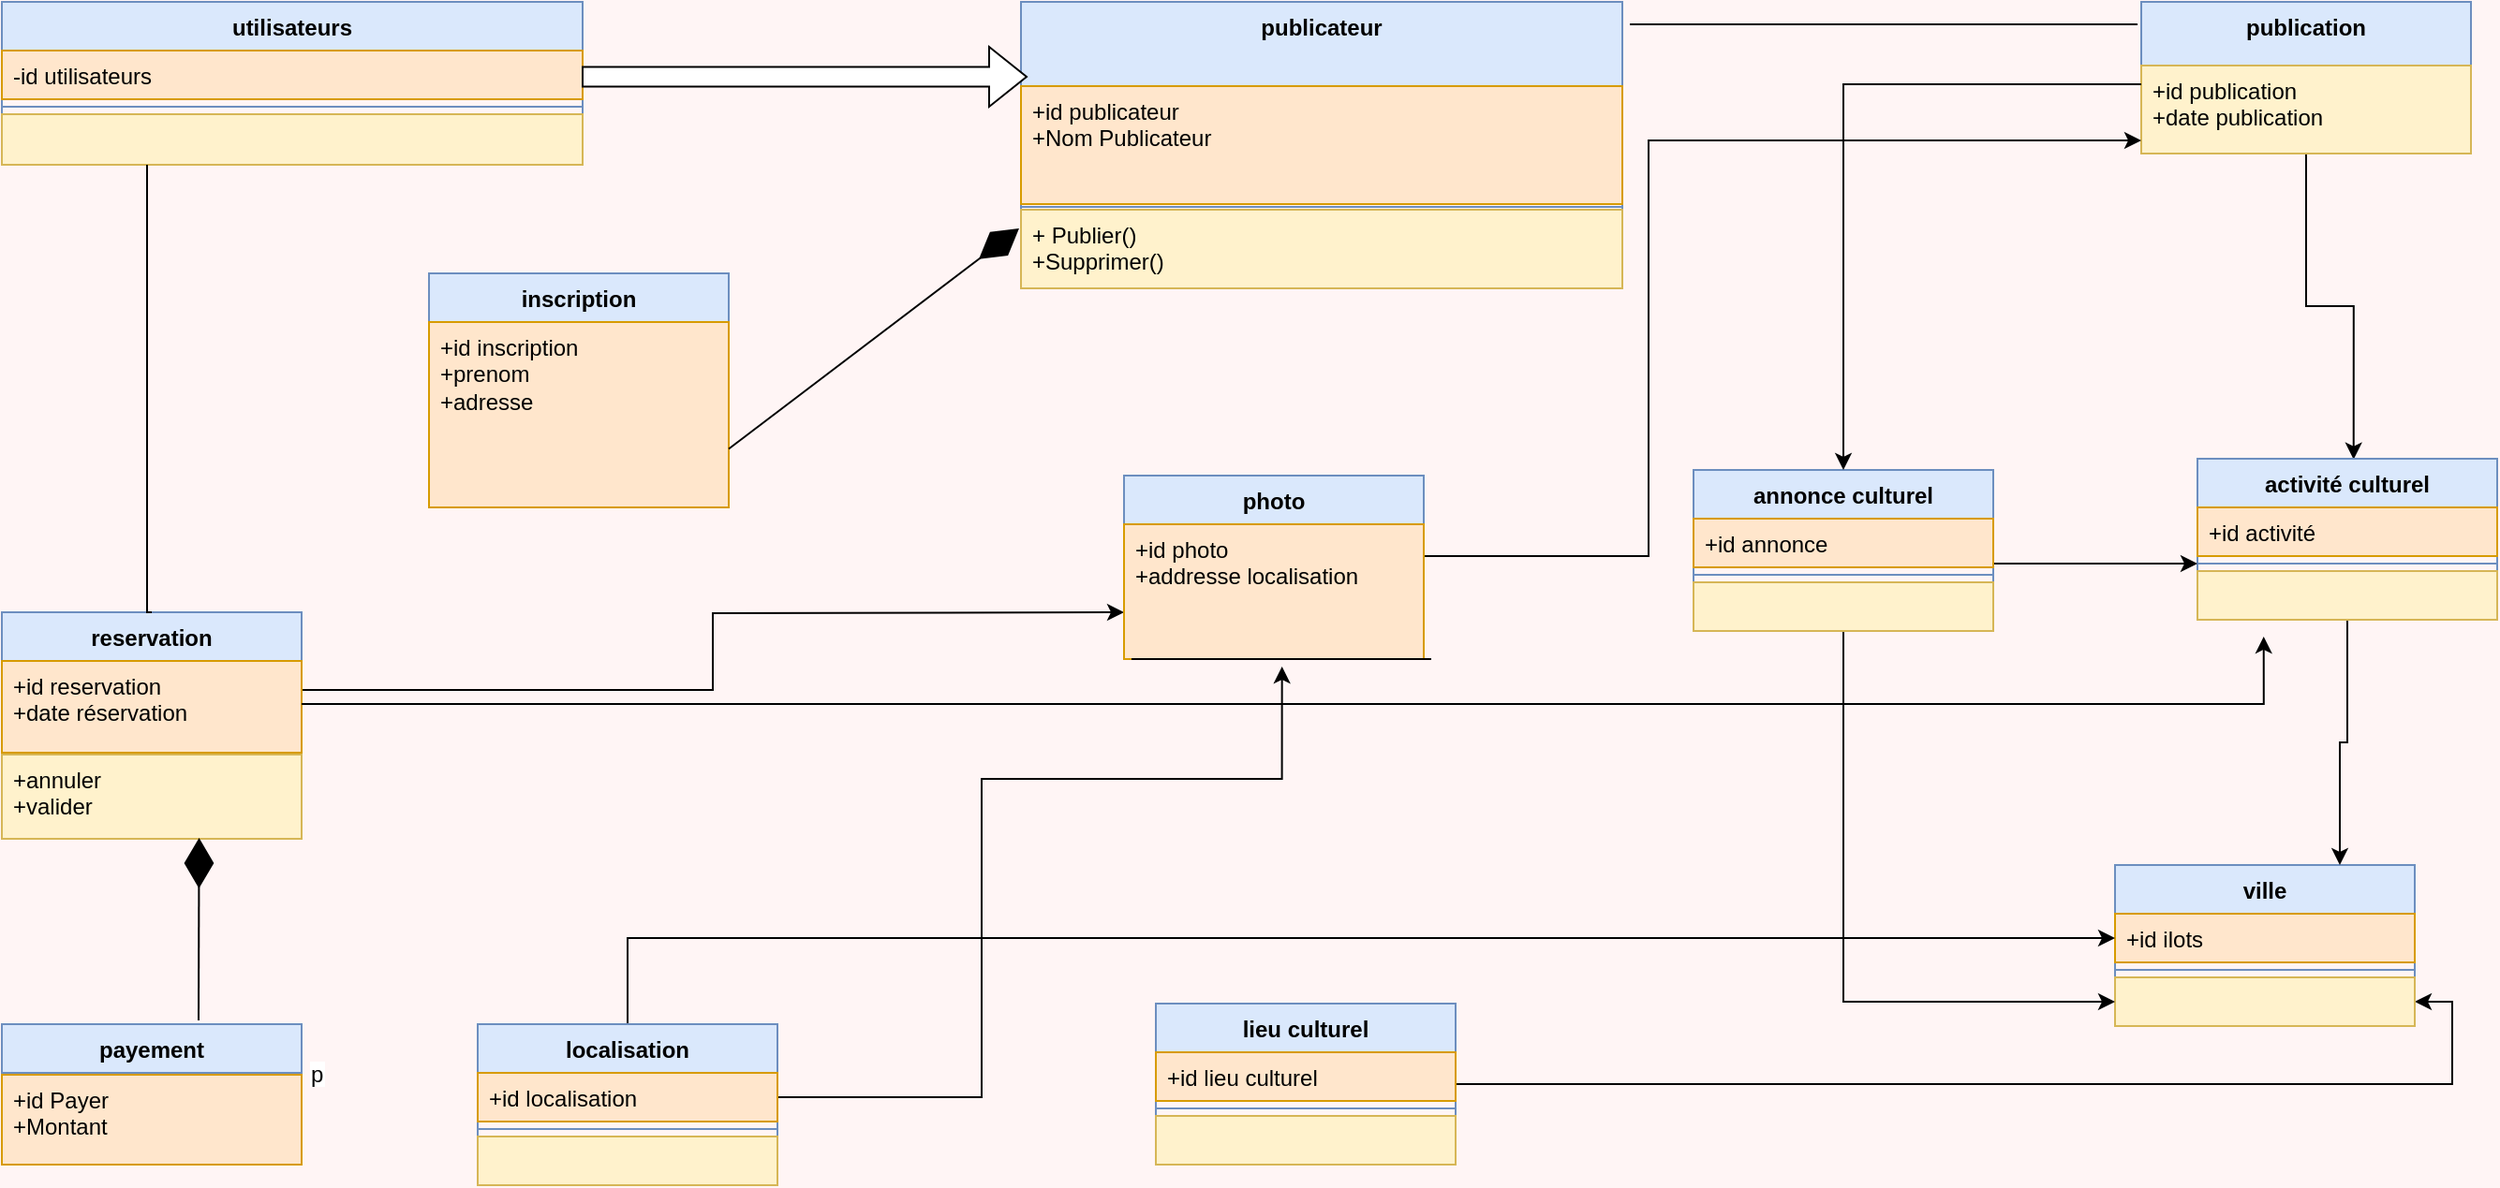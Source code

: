 <mxfile version="21.0.10" type="github" pages="2">
  <diagram name="Page-1" id="e7e014a7-5840-1c2e-5031-d8a46d1fe8dd">
    <mxGraphModel dx="2757" dy="1162" grid="0" gridSize="38" guides="1" tooltips="1" connect="1" arrows="1" fold="1" page="1" pageScale="1" pageWidth="1169" pageHeight="827" background="#FFF5F5" math="0" shadow="0">
      <root>
        <mxCell id="0" />
        <mxCell id="1" parent="0" />
        <mxCell id="SGoZrqo3IlflcsKEaXbl-61" value="utilisateurs" style="swimlane;fontStyle=1;align=center;verticalAlign=top;childLayout=stackLayout;horizontal=1;startSize=26;horizontalStack=0;resizeParent=1;resizeParentMax=0;resizeLast=0;collapsible=1;marginBottom=0;whiteSpace=wrap;html=1;fillColor=#dae8fc;strokeColor=#6c8ebf;" parent="1" vertex="1">
          <mxGeometry x="-207" y="19" width="310" height="87" as="geometry" />
        </mxCell>
        <mxCell id="SGoZrqo3IlflcsKEaXbl-62" value="-id utilisateurs" style="text;strokeColor=#d79b00;fillColor=#ffe6cc;align=left;verticalAlign=top;spacingLeft=4;spacingRight=4;overflow=hidden;rotatable=0;points=[[0,0.5],[1,0.5]];portConstraint=eastwest;whiteSpace=wrap;html=1;" parent="SGoZrqo3IlflcsKEaXbl-61" vertex="1">
          <mxGeometry y="26" width="310" height="26" as="geometry" />
        </mxCell>
        <mxCell id="SGoZrqo3IlflcsKEaXbl-63" value="" style="line;strokeWidth=1;fillColor=none;align=left;verticalAlign=middle;spacingTop=-1;spacingLeft=3;spacingRight=3;rotatable=0;labelPosition=right;points=[];portConstraint=eastwest;strokeColor=inherit;" parent="SGoZrqo3IlflcsKEaXbl-61" vertex="1">
          <mxGeometry y="52" width="310" height="8" as="geometry" />
        </mxCell>
        <mxCell id="SGoZrqo3IlflcsKEaXbl-64" value="" style="text;strokeColor=#d6b656;fillColor=#fff2cc;align=left;verticalAlign=top;spacingLeft=4;spacingRight=4;overflow=hidden;rotatable=0;points=[[0,0.5],[1,0.5]];portConstraint=eastwest;whiteSpace=wrap;html=1;" parent="SGoZrqo3IlflcsKEaXbl-61" vertex="1">
          <mxGeometry y="60" width="310" height="27" as="geometry" />
        </mxCell>
        <mxCell id="SGoZrqo3IlflcsKEaXbl-69" value="publicateur" style="swimlane;fontStyle=1;align=center;verticalAlign=top;childLayout=stackLayout;horizontal=1;startSize=45;horizontalStack=0;resizeParent=1;resizeParentMax=0;resizeLast=0;collapsible=1;marginBottom=0;whiteSpace=wrap;html=1;strokeColor=#6c8ebf;fillColor=#dae8fc;" parent="1" vertex="1">
          <mxGeometry x="337" y="19" width="321" height="153" as="geometry" />
        </mxCell>
        <mxCell id="SGoZrqo3IlflcsKEaXbl-70" value="+id publicateur&lt;br&gt;+Nom Publicateur" style="text;strokeColor=#d79b00;fillColor=#ffe6cc;align=left;verticalAlign=top;spacingLeft=4;spacingRight=4;overflow=hidden;rotatable=0;points=[[0,0.5],[1,0.5]];portConstraint=eastwest;whiteSpace=wrap;html=1;" parent="SGoZrqo3IlflcsKEaXbl-69" vertex="1">
          <mxGeometry y="45" width="321" height="63" as="geometry" />
        </mxCell>
        <mxCell id="SGoZrqo3IlflcsKEaXbl-71" value="" style="line;strokeWidth=1;fillColor=none;align=left;verticalAlign=middle;spacingTop=-1;spacingLeft=3;spacingRight=3;rotatable=0;labelPosition=right;points=[];portConstraint=eastwest;strokeColor=inherit;" parent="SGoZrqo3IlflcsKEaXbl-69" vertex="1">
          <mxGeometry y="108" width="321" height="3" as="geometry" />
        </mxCell>
        <mxCell id="SGoZrqo3IlflcsKEaXbl-72" value="+ Publier()&lt;br&gt;+Supprimer()" style="text;strokeColor=#d6b656;fillColor=#fff2cc;align=left;verticalAlign=top;spacingLeft=4;spacingRight=4;overflow=hidden;rotatable=0;points=[[0,0.5],[1,0.5]];portConstraint=eastwest;whiteSpace=wrap;html=1;" parent="SGoZrqo3IlflcsKEaXbl-69" vertex="1">
          <mxGeometry y="111" width="321" height="42" as="geometry" />
        </mxCell>
        <mxCell id="SGoZrqo3IlflcsKEaXbl-116" style="edgeStyle=orthogonalEdgeStyle;rounded=0;orthogonalLoop=1;jettySize=auto;html=1;entryX=0.521;entryY=0.004;entryDx=0;entryDy=0;entryPerimeter=0;" parent="1" source="SGoZrqo3IlflcsKEaXbl-73" target="SGoZrqo3IlflcsKEaXbl-100" edge="1">
          <mxGeometry relative="1" as="geometry" />
        </mxCell>
        <mxCell id="SGoZrqo3IlflcsKEaXbl-73" value="publication" style="swimlane;fontStyle=1;align=center;verticalAlign=top;childLayout=stackLayout;horizontal=1;startSize=34;horizontalStack=0;resizeParent=1;resizeParentMax=0;resizeLast=0;collapsible=1;marginBottom=0;whiteSpace=wrap;html=1;fillColor=#dae8fc;strokeColor=#6c8ebf;" parent="1" vertex="1">
          <mxGeometry x="935" y="19" width="176" height="81" as="geometry" />
        </mxCell>
        <mxCell id="SGoZrqo3IlflcsKEaXbl-76" value="+id publication&lt;br&gt;+date publication" style="text;strokeColor=#d6b656;fillColor=#fff2cc;align=left;verticalAlign=top;spacingLeft=4;spacingRight=4;overflow=hidden;rotatable=0;points=[[0,0.5],[1,0.5]];portConstraint=eastwest;whiteSpace=wrap;html=1;" parent="SGoZrqo3IlflcsKEaXbl-73" vertex="1">
          <mxGeometry y="34" width="176" height="47" as="geometry" />
        </mxCell>
        <mxCell id="SGoZrqo3IlflcsKEaXbl-77" value="inscription" style="swimlane;fontStyle=1;align=center;verticalAlign=top;childLayout=stackLayout;horizontal=1;startSize=26;horizontalStack=0;resizeParent=1;resizeParentMax=0;resizeLast=0;collapsible=1;marginBottom=0;whiteSpace=wrap;html=1;fillColor=#dae8fc;strokeColor=#6c8ebf;" parent="1" vertex="1">
          <mxGeometry x="21" y="164" width="160" height="125" as="geometry" />
        </mxCell>
        <mxCell id="SGoZrqo3IlflcsKEaXbl-78" value="+id inscription&lt;br&gt;+prenom&lt;br&gt;+adresse" style="text;strokeColor=#d79b00;fillColor=#ffe6cc;align=left;verticalAlign=top;spacingLeft=4;spacingRight=4;overflow=hidden;rotatable=0;points=[[0,0.5],[1,0.5]];portConstraint=eastwest;whiteSpace=wrap;html=1;" parent="SGoZrqo3IlflcsKEaXbl-77" vertex="1">
          <mxGeometry y="26" width="160" height="99" as="geometry" />
        </mxCell>
        <mxCell id="YtkqD--CmhrqarxZf_1T-7" style="edgeStyle=orthogonalEdgeStyle;rounded=0;orthogonalLoop=1;jettySize=auto;html=1;" parent="1" source="SGoZrqo3IlflcsKEaXbl-81" edge="1">
          <mxGeometry relative="1" as="geometry">
            <mxPoint x="392" y="345" as="targetPoint" />
          </mxGeometry>
        </mxCell>
        <mxCell id="SGoZrqo3IlflcsKEaXbl-81" value="reservation" style="swimlane;fontStyle=1;align=center;verticalAlign=top;childLayout=stackLayout;horizontal=1;startSize=26;horizontalStack=0;resizeParent=1;resizeParentMax=0;resizeLast=0;collapsible=1;marginBottom=0;whiteSpace=wrap;html=1;fillColor=#dae8fc;strokeColor=#6c8ebf;" parent="1" vertex="1">
          <mxGeometry x="-207" y="345" width="160" height="83" as="geometry" />
        </mxCell>
        <mxCell id="SGoZrqo3IlflcsKEaXbl-82" value="+id reservation&lt;br&gt;+date réservation" style="text;strokeColor=#d79b00;fillColor=#ffe6cc;align=left;verticalAlign=top;spacingLeft=4;spacingRight=4;overflow=hidden;rotatable=0;points=[[0,0.5],[1,0.5]];portConstraint=eastwest;whiteSpace=wrap;html=1;" parent="SGoZrqo3IlflcsKEaXbl-81" vertex="1">
          <mxGeometry y="26" width="160" height="49" as="geometry" />
        </mxCell>
        <mxCell id="SGoZrqo3IlflcsKEaXbl-83" value="" style="line;strokeWidth=1;fillColor=none;align=left;verticalAlign=middle;spacingTop=-1;spacingLeft=3;spacingRight=3;rotatable=0;labelPosition=right;points=[];portConstraint=eastwest;strokeColor=inherit;" parent="SGoZrqo3IlflcsKEaXbl-81" vertex="1">
          <mxGeometry y="75" width="160" height="8" as="geometry" />
        </mxCell>
        <mxCell id="SGoZrqo3IlflcsKEaXbl-109" style="edgeStyle=orthogonalEdgeStyle;rounded=0;orthogonalLoop=1;jettySize=auto;html=1;entryX=1;entryY=0.5;entryDx=0;entryDy=0;" parent="1" source="SGoZrqo3IlflcsKEaXbl-85" target="SGoZrqo3IlflcsKEaXbl-92" edge="1">
          <mxGeometry relative="1" as="geometry" />
        </mxCell>
        <mxCell id="SGoZrqo3IlflcsKEaXbl-85" value="lieu culturel" style="swimlane;fontStyle=1;align=center;verticalAlign=top;childLayout=stackLayout;horizontal=1;startSize=26;horizontalStack=0;resizeParent=1;resizeParentMax=0;resizeLast=0;collapsible=1;marginBottom=0;whiteSpace=wrap;html=1;fillColor=#dae8fc;strokeColor=#6c8ebf;" parent="1" vertex="1">
          <mxGeometry x="409" y="554" width="160" height="86" as="geometry" />
        </mxCell>
        <mxCell id="SGoZrqo3IlflcsKEaXbl-86" value="+id lieu culturel" style="text;strokeColor=#d79b00;fillColor=#ffe6cc;align=left;verticalAlign=top;spacingLeft=4;spacingRight=4;overflow=hidden;rotatable=0;points=[[0,0.5],[1,0.5]];portConstraint=eastwest;whiteSpace=wrap;html=1;" parent="SGoZrqo3IlflcsKEaXbl-85" vertex="1">
          <mxGeometry y="26" width="160" height="26" as="geometry" />
        </mxCell>
        <mxCell id="SGoZrqo3IlflcsKEaXbl-87" value="" style="line;strokeWidth=1;fillColor=none;align=left;verticalAlign=middle;spacingTop=-1;spacingLeft=3;spacingRight=3;rotatable=0;labelPosition=right;points=[];portConstraint=eastwest;strokeColor=inherit;" parent="SGoZrqo3IlflcsKEaXbl-85" vertex="1">
          <mxGeometry y="52" width="160" height="8" as="geometry" />
        </mxCell>
        <mxCell id="SGoZrqo3IlflcsKEaXbl-88" value="" style="text;strokeColor=#d6b656;fillColor=#fff2cc;align=left;verticalAlign=top;spacingLeft=4;spacingRight=4;overflow=hidden;rotatable=0;points=[[0,0.5],[1,0.5]];portConstraint=eastwest;whiteSpace=wrap;html=1;" parent="SGoZrqo3IlflcsKEaXbl-85" vertex="1">
          <mxGeometry y="60" width="160" height="26" as="geometry" />
        </mxCell>
        <mxCell id="SGoZrqo3IlflcsKEaXbl-89" value="ville" style="swimlane;fontStyle=1;align=center;verticalAlign=top;childLayout=stackLayout;horizontal=1;startSize=26;horizontalStack=0;resizeParent=1;resizeParentMax=0;resizeLast=0;collapsible=1;marginBottom=0;whiteSpace=wrap;html=1;fillColor=#dae8fc;strokeColor=#6c8ebf;" parent="1" vertex="1">
          <mxGeometry x="921" y="480" width="160" height="86" as="geometry" />
        </mxCell>
        <mxCell id="SGoZrqo3IlflcsKEaXbl-90" value="+id ilots&amp;nbsp;" style="text;strokeColor=#d79b00;fillColor=#ffe6cc;align=left;verticalAlign=top;spacingLeft=4;spacingRight=4;overflow=hidden;rotatable=0;points=[[0,0.5],[1,0.5]];portConstraint=eastwest;whiteSpace=wrap;html=1;" parent="SGoZrqo3IlflcsKEaXbl-89" vertex="1">
          <mxGeometry y="26" width="160" height="26" as="geometry" />
        </mxCell>
        <mxCell id="SGoZrqo3IlflcsKEaXbl-91" value="" style="line;strokeWidth=1;fillColor=none;align=left;verticalAlign=middle;spacingTop=-1;spacingLeft=3;spacingRight=3;rotatable=0;labelPosition=right;points=[];portConstraint=eastwest;strokeColor=inherit;" parent="SGoZrqo3IlflcsKEaXbl-89" vertex="1">
          <mxGeometry y="52" width="160" height="8" as="geometry" />
        </mxCell>
        <mxCell id="SGoZrqo3IlflcsKEaXbl-92" value="" style="text;strokeColor=#d6b656;fillColor=#fff2cc;align=left;verticalAlign=top;spacingLeft=4;spacingRight=4;overflow=hidden;rotatable=0;points=[[0,0.5],[1,0.5]];portConstraint=eastwest;whiteSpace=wrap;html=1;" parent="SGoZrqo3IlflcsKEaXbl-89" vertex="1">
          <mxGeometry y="60" width="160" height="26" as="geometry" />
        </mxCell>
        <mxCell id="SGoZrqo3IlflcsKEaXbl-111" style="edgeStyle=orthogonalEdgeStyle;rounded=0;orthogonalLoop=1;jettySize=auto;html=1;entryX=0.75;entryY=0;entryDx=0;entryDy=0;" parent="1" source="SGoZrqo3IlflcsKEaXbl-100" target="SGoZrqo3IlflcsKEaXbl-89" edge="1">
          <mxGeometry relative="1" as="geometry" />
        </mxCell>
        <mxCell id="SGoZrqo3IlflcsKEaXbl-100" value="activité culturel" style="swimlane;fontStyle=1;align=center;verticalAlign=top;childLayout=stackLayout;horizontal=1;startSize=26;horizontalStack=0;resizeParent=1;resizeParentMax=0;resizeLast=0;collapsible=1;marginBottom=0;whiteSpace=wrap;html=1;fillColor=#dae8fc;strokeColor=#6c8ebf;" parent="1" vertex="1">
          <mxGeometry x="965" y="263" width="160" height="86" as="geometry" />
        </mxCell>
        <mxCell id="SGoZrqo3IlflcsKEaXbl-101" value="+id activité&lt;br&gt;" style="text;strokeColor=#d79b00;fillColor=#ffe6cc;align=left;verticalAlign=top;spacingLeft=4;spacingRight=4;overflow=hidden;rotatable=0;points=[[0,0.5],[1,0.5]];portConstraint=eastwest;whiteSpace=wrap;html=1;" parent="SGoZrqo3IlflcsKEaXbl-100" vertex="1">
          <mxGeometry y="26" width="160" height="26" as="geometry" />
        </mxCell>
        <mxCell id="SGoZrqo3IlflcsKEaXbl-102" value="" style="line;strokeWidth=1;fillColor=none;align=left;verticalAlign=middle;spacingTop=-1;spacingLeft=3;spacingRight=3;rotatable=0;labelPosition=right;points=[];portConstraint=eastwest;strokeColor=inherit;" parent="SGoZrqo3IlflcsKEaXbl-100" vertex="1">
          <mxGeometry y="52" width="160" height="8" as="geometry" />
        </mxCell>
        <mxCell id="SGoZrqo3IlflcsKEaXbl-103" value="" style="text;strokeColor=#d6b656;fillColor=#fff2cc;align=left;verticalAlign=top;spacingLeft=4;spacingRight=4;overflow=hidden;rotatable=0;points=[[0,0.5],[1,0.5]];portConstraint=eastwest;whiteSpace=wrap;html=1;" parent="SGoZrqo3IlflcsKEaXbl-100" vertex="1">
          <mxGeometry y="60" width="160" height="26" as="geometry" />
        </mxCell>
        <mxCell id="SGoZrqo3IlflcsKEaXbl-118" style="edgeStyle=orthogonalEdgeStyle;rounded=0;orthogonalLoop=1;jettySize=auto;html=1;entryX=0;entryY=0.5;entryDx=0;entryDy=0;" parent="1" source="SGoZrqo3IlflcsKEaXbl-112" target="SGoZrqo3IlflcsKEaXbl-92" edge="1">
          <mxGeometry relative="1" as="geometry" />
        </mxCell>
        <mxCell id="SGoZrqo3IlflcsKEaXbl-131" style="edgeStyle=orthogonalEdgeStyle;rounded=0;orthogonalLoop=1;jettySize=auto;html=1;" parent="1" source="SGoZrqo3IlflcsKEaXbl-112" target="SGoZrqo3IlflcsKEaXbl-102" edge="1">
          <mxGeometry relative="1" as="geometry">
            <Array as="points">
              <mxPoint x="887" y="319" />
              <mxPoint x="887" y="319" />
            </Array>
          </mxGeometry>
        </mxCell>
        <mxCell id="SGoZrqo3IlflcsKEaXbl-112" value="annonce culturel" style="swimlane;fontStyle=1;align=center;verticalAlign=top;childLayout=stackLayout;horizontal=1;startSize=26;horizontalStack=0;resizeParent=1;resizeParentMax=0;resizeLast=0;collapsible=1;marginBottom=0;whiteSpace=wrap;html=1;fillColor=#dae8fc;strokeColor=#6c8ebf;" parent="1" vertex="1">
          <mxGeometry x="696" y="269" width="160" height="86" as="geometry" />
        </mxCell>
        <mxCell id="SGoZrqo3IlflcsKEaXbl-113" value="+id annonce" style="text;strokeColor=#d79b00;fillColor=#ffe6cc;align=left;verticalAlign=top;spacingLeft=4;spacingRight=4;overflow=hidden;rotatable=0;points=[[0,0.5],[1,0.5]];portConstraint=eastwest;whiteSpace=wrap;html=1;" parent="SGoZrqo3IlflcsKEaXbl-112" vertex="1">
          <mxGeometry y="26" width="160" height="26" as="geometry" />
        </mxCell>
        <mxCell id="SGoZrqo3IlflcsKEaXbl-114" value="" style="line;strokeWidth=1;fillColor=none;align=left;verticalAlign=middle;spacingTop=-1;spacingLeft=3;spacingRight=3;rotatable=0;labelPosition=right;points=[];portConstraint=eastwest;strokeColor=inherit;" parent="SGoZrqo3IlflcsKEaXbl-112" vertex="1">
          <mxGeometry y="52" width="160" height="8" as="geometry" />
        </mxCell>
        <mxCell id="SGoZrqo3IlflcsKEaXbl-115" value="" style="text;strokeColor=#d6b656;fillColor=#fff2cc;align=left;verticalAlign=top;spacingLeft=4;spacingRight=4;overflow=hidden;rotatable=0;points=[[0,0.5],[1,0.5]];portConstraint=eastwest;whiteSpace=wrap;html=1;" parent="SGoZrqo3IlflcsKEaXbl-112" vertex="1">
          <mxGeometry y="60" width="160" height="26" as="geometry" />
        </mxCell>
        <mxCell id="SGoZrqo3IlflcsKEaXbl-117" style="edgeStyle=orthogonalEdgeStyle;rounded=0;orthogonalLoop=1;jettySize=auto;html=1;entryX=0.5;entryY=0;entryDx=0;entryDy=0;" parent="1" source="SGoZrqo3IlflcsKEaXbl-76" target="SGoZrqo3IlflcsKEaXbl-112" edge="1">
          <mxGeometry relative="1" as="geometry">
            <Array as="points">
              <mxPoint x="776" y="63" />
            </Array>
          </mxGeometry>
        </mxCell>
        <mxCell id="SGoZrqo3IlflcsKEaXbl-84" value="+annuler&amp;nbsp;&lt;br&gt;+valider" style="text;strokeColor=#d6b656;fillColor=#fff2cc;align=left;verticalAlign=top;spacingLeft=4;spacingRight=4;overflow=hidden;rotatable=0;points=[[0,0.5],[1,0.5]];portConstraint=eastwest;whiteSpace=wrap;html=1;" parent="1" vertex="1">
          <mxGeometry x="-207" y="421" width="160" height="45" as="geometry" />
        </mxCell>
        <mxCell id="SGoZrqo3IlflcsKEaXbl-129" style="edgeStyle=orthogonalEdgeStyle;rounded=0;orthogonalLoop=1;jettySize=auto;html=1;entryX=0;entryY=0.5;entryDx=0;entryDy=0;" parent="1" source="SGoZrqo3IlflcsKEaXbl-125" target="SGoZrqo3IlflcsKEaXbl-90" edge="1">
          <mxGeometry relative="1" as="geometry" />
        </mxCell>
        <mxCell id="SGoZrqo3IlflcsKEaXbl-125" value="localisation" style="swimlane;fontStyle=1;align=center;verticalAlign=top;childLayout=stackLayout;horizontal=1;startSize=26;horizontalStack=0;resizeParent=1;resizeParentMax=0;resizeLast=0;collapsible=1;marginBottom=0;whiteSpace=wrap;html=1;fillColor=#dae8fc;strokeColor=#6c8ebf;" parent="1" vertex="1">
          <mxGeometry x="47" y="565" width="160" height="86" as="geometry" />
        </mxCell>
        <mxCell id="YtkqD--CmhrqarxZf_1T-6" style="edgeStyle=orthogonalEdgeStyle;rounded=0;orthogonalLoop=1;jettySize=auto;html=1;" parent="SGoZrqo3IlflcsKEaXbl-125" source="SGoZrqo3IlflcsKEaXbl-126" edge="1">
          <mxGeometry relative="1" as="geometry">
            <mxPoint x="429.333" y="-191" as="targetPoint" />
            <Array as="points">
              <mxPoint x="269" y="39" />
              <mxPoint x="269" y="-131" />
              <mxPoint x="429" y="-131" />
            </Array>
          </mxGeometry>
        </mxCell>
        <mxCell id="SGoZrqo3IlflcsKEaXbl-126" value="+id localisation" style="text;align=left;verticalAlign=top;spacingLeft=4;spacingRight=4;overflow=hidden;rotatable=0;points=[[0,0.5],[1,0.5]];portConstraint=eastwest;whiteSpace=wrap;html=1;fillColor=#ffe6cc;strokeColor=#d79b00;" parent="SGoZrqo3IlflcsKEaXbl-125" vertex="1">
          <mxGeometry y="26" width="160" height="26" as="geometry" />
        </mxCell>
        <mxCell id="SGoZrqo3IlflcsKEaXbl-127" value="" style="line;strokeWidth=1;fillColor=none;align=left;verticalAlign=middle;spacingTop=-1;spacingLeft=3;spacingRight=3;rotatable=0;labelPosition=right;points=[];portConstraint=eastwest;strokeColor=inherit;" parent="SGoZrqo3IlflcsKEaXbl-125" vertex="1">
          <mxGeometry y="52" width="160" height="8" as="geometry" />
        </mxCell>
        <mxCell id="SGoZrqo3IlflcsKEaXbl-128" value="" style="text;strokeColor=#d6b656;fillColor=#fff2cc;align=left;verticalAlign=top;spacingLeft=4;spacingRight=4;overflow=hidden;rotatable=0;points=[[0,0.5],[1,0.5]];portConstraint=eastwest;whiteSpace=wrap;html=1;" parent="SGoZrqo3IlflcsKEaXbl-125" vertex="1">
          <mxGeometry y="60" width="160" height="26" as="geometry" />
        </mxCell>
        <mxCell id="SGoZrqo3IlflcsKEaXbl-130" style="edgeStyle=orthogonalEdgeStyle;rounded=0;orthogonalLoop=1;jettySize=auto;html=1;entryX=0.221;entryY=1.346;entryDx=0;entryDy=0;entryPerimeter=0;" parent="1" source="SGoZrqo3IlflcsKEaXbl-82" target="SGoZrqo3IlflcsKEaXbl-103" edge="1">
          <mxGeometry relative="1" as="geometry">
            <Array as="points">
              <mxPoint x="1000" y="394" />
            </Array>
          </mxGeometry>
        </mxCell>
        <mxCell id="YtkqD--CmhrqarxZf_1T-5" style="edgeStyle=orthogonalEdgeStyle;rounded=0;orthogonalLoop=1;jettySize=auto;html=1;entryX=0;entryY=0.851;entryDx=0;entryDy=0;entryPerimeter=0;" parent="1" source="YtkqD--CmhrqarxZf_1T-1" target="SGoZrqo3IlflcsKEaXbl-76" edge="1">
          <mxGeometry relative="1" as="geometry">
            <mxPoint x="953.667" y="119.333" as="targetPoint" />
            <Array as="points">
              <mxPoint x="672" y="315" />
              <mxPoint x="672" y="93" />
            </Array>
          </mxGeometry>
        </mxCell>
        <mxCell id="YtkqD--CmhrqarxZf_1T-1" value="photo" style="swimlane;fontStyle=1;align=center;verticalAlign=top;childLayout=stackLayout;horizontal=1;startSize=26;horizontalStack=0;resizeParent=1;resizeParentMax=0;resizeLast=0;collapsible=1;marginBottom=0;whiteSpace=wrap;html=1;fillColor=#dae8fc;strokeColor=#6c8ebf;" parent="1" vertex="1">
          <mxGeometry x="392" y="272" width="160" height="98" as="geometry" />
        </mxCell>
        <mxCell id="YtkqD--CmhrqarxZf_1T-2" value="+id photo&lt;br&gt;+addresse localisation" style="text;strokeColor=#d79b00;fillColor=#ffe6cc;align=left;verticalAlign=top;spacingLeft=4;spacingRight=4;overflow=hidden;rotatable=0;points=[[0,0.5],[1,0.5]];portConstraint=eastwest;whiteSpace=wrap;html=1;" parent="YtkqD--CmhrqarxZf_1T-1" vertex="1">
          <mxGeometry y="26" width="160" height="72" as="geometry" />
        </mxCell>
        <mxCell id="YtkqD--CmhrqarxZf_1T-8" value="payement" style="swimlane;fontStyle=1;align=center;verticalAlign=top;childLayout=stackLayout;horizontal=1;startSize=26;horizontalStack=0;resizeParent=1;resizeParentMax=0;resizeLast=0;collapsible=1;marginBottom=0;whiteSpace=wrap;html=1;fillColor=#dae8fc;strokeColor=#6c8ebf;" parent="1" vertex="1">
          <mxGeometry x="-207" y="565" width="160" height="75" as="geometry" />
        </mxCell>
        <mxCell id="YtkqD--CmhrqarxZf_1T-10" value="p" style="line;strokeWidth=1;fillColor=none;align=left;verticalAlign=middle;spacingTop=-1;spacingLeft=3;spacingRight=3;rotatable=0;labelPosition=right;points=[];portConstraint=eastwest;strokeColor=inherit;" parent="YtkqD--CmhrqarxZf_1T-8" vertex="1">
          <mxGeometry y="26" width="160" height="1" as="geometry" />
        </mxCell>
        <mxCell id="YtkqD--CmhrqarxZf_1T-9" value="+id Payer&lt;br&gt;+Montant" style="text;strokeColor=#d79b00;fillColor=#ffe6cc;align=left;verticalAlign=top;spacingLeft=4;spacingRight=4;overflow=hidden;rotatable=0;points=[[0,0.5],[1,0.5]];portConstraint=eastwest;whiteSpace=wrap;html=1;" parent="YtkqD--CmhrqarxZf_1T-8" vertex="1">
          <mxGeometry y="27" width="160" height="48" as="geometry" />
        </mxCell>
        <mxCell id="YtkqD--CmhrqarxZf_1T-3" value="" style="line;strokeWidth=1;fillColor=none;align=left;verticalAlign=middle;spacingTop=-1;spacingLeft=3;spacingRight=3;rotatable=0;labelPosition=right;points=[];portConstraint=eastwest;strokeColor=inherit;" parent="1" vertex="1">
          <mxGeometry x="396" y="360" width="160" height="20" as="geometry" />
        </mxCell>
        <mxCell id="6lLO9a70Mv1BCdKouYhf-1" value="" style="endArrow=none;html=1;rounded=0;" edge="1" parent="1">
          <mxGeometry relative="1" as="geometry">
            <mxPoint x="662" y="31" as="sourcePoint" />
            <mxPoint x="933" y="31" as="targetPoint" />
          </mxGeometry>
        </mxCell>
        <mxCell id="6lLO9a70Mv1BCdKouYhf-3" value="" style="endArrow=none;html=1;edgeStyle=orthogonalEdgeStyle;rounded=0;exitX=0.25;exitY=1;exitDx=0;exitDy=0;entryX=0.5;entryY=0;entryDx=0;entryDy=0;" edge="1" parent="1" source="SGoZrqo3IlflcsKEaXbl-61" target="SGoZrqo3IlflcsKEaXbl-81">
          <mxGeometry relative="1" as="geometry">
            <mxPoint x="-256" y="237" as="sourcePoint" />
            <mxPoint x="-96" y="237" as="targetPoint" />
            <Array as="points">
              <mxPoint x="-129" y="345" />
            </Array>
          </mxGeometry>
        </mxCell>
        <mxCell id="wFn_iHfKObwDNOZOOQW_-1" value="" style="endArrow=diamondThin;endFill=1;endSize=24;html=1;rounded=0;entryX=0.658;entryY=0.989;entryDx=0;entryDy=0;entryPerimeter=0;" edge="1" parent="1" target="SGoZrqo3IlflcsKEaXbl-84">
          <mxGeometry width="160" relative="1" as="geometry">
            <mxPoint x="-102" y="563" as="sourcePoint" />
            <mxPoint x="-81" y="497" as="targetPoint" />
          </mxGeometry>
        </mxCell>
        <mxCell id="wFn_iHfKObwDNOZOOQW_-2" value="" style="endArrow=diamondThin;endFill=1;endSize=24;html=1;rounded=0;exitX=1;exitY=0.75;exitDx=0;exitDy=0;" edge="1" parent="1" source="SGoZrqo3IlflcsKEaXbl-77">
          <mxGeometry width="160" relative="1" as="geometry">
            <mxPoint x="176" y="140" as="sourcePoint" />
            <mxPoint x="336" y="140" as="targetPoint" />
          </mxGeometry>
        </mxCell>
        <mxCell id="wFn_iHfKObwDNOZOOQW_-12" value="" style="html=1;shadow=0;dashed=0;align=center;verticalAlign=middle;shape=mxgraph.arrows2.arrow;dy=0.67;dx=20;notch=0;" vertex="1" parent="1">
          <mxGeometry x="103" y="43" width="237" height="32" as="geometry" />
        </mxCell>
      </root>
    </mxGraphModel>
  </diagram>
  <diagram id="CS4tvRPnfZAbLxYDjXDm" name="Page-2">
    <mxGraphModel dx="1059" dy="584" grid="0" gridSize="10" guides="1" tooltips="1" connect="1" arrows="1" fold="1" page="1" pageScale="1" pageWidth="1169" pageHeight="827" background="#B5739D" math="0" shadow="0">
      <root>
        <mxCell id="0" />
        <mxCell id="1" parent="0" />
        <mxCell id="84V7nGLFyLq0s9y8SWvz-1" value="publicateur" style="shape=umlActor;verticalLabelPosition=bottom;verticalAlign=top;html=1;outlineConnect=0;" parent="1" vertex="1">
          <mxGeometry x="177" y="161" width="30" height="60" as="geometry" />
        </mxCell>
        <mxCell id="84V7nGLFyLq0s9y8SWvz-3" value="s&#39;identifier" style="ellipse;whiteSpace=wrap;html=1;" parent="1" vertex="1">
          <mxGeometry x="401" y="81" width="120" height="80" as="geometry" />
        </mxCell>
        <mxCell id="84V7nGLFyLq0s9y8SWvz-5" value="publier" style="ellipse;whiteSpace=wrap;html=1;" parent="1" vertex="1">
          <mxGeometry x="399" y="208" width="120" height="80" as="geometry" />
        </mxCell>
        <mxCell id="Rnx9jyJYwGOWn3wZKDuN-3" style="edgeStyle=orthogonalEdgeStyle;rounded=0;orthogonalLoop=1;jettySize=auto;html=1;" parent="1" source="JIcljlxLKGaNLUUpCc00-2" target="84V7nGLFyLq0s9y8SWvz-1" edge="1">
          <mxGeometry relative="1" as="geometry">
            <Array as="points">
              <mxPoint x="108" y="191" />
            </Array>
          </mxGeometry>
        </mxCell>
        <mxCell id="Rnx9jyJYwGOWn3wZKDuN-13" style="edgeStyle=orthogonalEdgeStyle;rounded=0;orthogonalLoop=1;jettySize=auto;html=1;exitX=0;exitY=0.333;exitDx=0;exitDy=0;exitPerimeter=0;" parent="1" source="JIcljlxLKGaNLUUpCc00-2" target="Rnx9jyJYwGOWn3wZKDuN-9" edge="1">
          <mxGeometry relative="1" as="geometry">
            <mxPoint x="364" y="-45.667" as="targetPoint" />
            <Array as="points">
              <mxPoint x="88" y="433" />
              <mxPoint x="73" y="433" />
              <mxPoint x="73" y="16" />
              <mxPoint x="578" y="16" />
            </Array>
          </mxGeometry>
        </mxCell>
        <mxCell id="JIcljlxLKGaNLUUpCc00-2" value="utilisateur" style="shape=umlActor;verticalLabelPosition=bottom;verticalAlign=top;html=1;outlineConnect=0;" parent="1" vertex="1">
          <mxGeometry x="88" y="417" width="30" height="60" as="geometry" />
        </mxCell>
        <mxCell id="Rnx9jyJYwGOWn3wZKDuN-1" value="réserver&amp;nbsp;" style="ellipse;whiteSpace=wrap;html=1;" parent="1" vertex="1">
          <mxGeometry x="399" y="436" width="120" height="80" as="geometry" />
        </mxCell>
        <mxCell id="Rnx9jyJYwGOWn3wZKDuN-7" value="visiter" style="ellipse;whiteSpace=wrap;html=1;" parent="1" vertex="1">
          <mxGeometry x="401" y="315" width="120" height="80" as="geometry" />
        </mxCell>
        <mxCell id="Rnx9jyJYwGOWn3wZKDuN-9" value="administrateur" style="shape=umlActor;verticalLabelPosition=bottom;verticalAlign=top;html=1;outlineConnect=0;" parent="1" vertex="1">
          <mxGeometry x="563" y="53" width="30" height="60" as="geometry" />
        </mxCell>
        <mxCell id="Rnx9jyJYwGOWn3wZKDuN-10" value="gerer les parametres" style="ellipse;whiteSpace=wrap;html=1;" parent="1" vertex="1">
          <mxGeometry x="715" y="60" width="120" height="80" as="geometry" />
        </mxCell>
        <mxCell id="Rnx9jyJYwGOWn3wZKDuN-18" value="" style="endArrow=none;html=1;rounded=0;entryX=0.026;entryY=0.388;entryDx=0;entryDy=0;entryPerimeter=0;" parent="1" target="Rnx9jyJYwGOWn3wZKDuN-10" edge="1">
          <mxGeometry relative="1" as="geometry">
            <mxPoint x="579" y="88" as="sourcePoint" />
            <mxPoint x="603.64" y="82.08" as="targetPoint" />
            <Array as="points" />
          </mxGeometry>
        </mxCell>
        <mxCell id="Rnx9jyJYwGOWn3wZKDuN-19" value="" style="endArrow=none;html=1;rounded=0;entryX=-0.019;entryY=0.692;entryDx=0;entryDy=0;entryPerimeter=0;" parent="1" source="84V7nGLFyLq0s9y8SWvz-1" target="84V7nGLFyLq0s9y8SWvz-3" edge="1">
          <mxGeometry relative="1" as="geometry">
            <mxPoint x="110" y="100" as="sourcePoint" />
            <mxPoint x="270" y="100" as="targetPoint" />
          </mxGeometry>
        </mxCell>
        <mxCell id="Rnx9jyJYwGOWn3wZKDuN-20" value="" style="endArrow=none;html=1;rounded=0;" parent="1" source="84V7nGLFyLq0s9y8SWvz-1" target="84V7nGLFyLq0s9y8SWvz-5" edge="1">
          <mxGeometry relative="1" as="geometry">
            <mxPoint x="111" y="280" as="sourcePoint" />
            <mxPoint x="271" y="280" as="targetPoint" />
          </mxGeometry>
        </mxCell>
        <mxCell id="Rnx9jyJYwGOWn3wZKDuN-21" value="" style="endArrow=none;html=1;rounded=0;entryX=0;entryY=0.5;entryDx=0;entryDy=0;" parent="1" source="JIcljlxLKGaNLUUpCc00-2" target="Rnx9jyJYwGOWn3wZKDuN-7" edge="1">
          <mxGeometry relative="1" as="geometry">
            <mxPoint x="115" y="296" as="sourcePoint" />
            <mxPoint x="275" y="296" as="targetPoint" />
          </mxGeometry>
        </mxCell>
        <mxCell id="Rnx9jyJYwGOWn3wZKDuN-23" value="" style="endArrow=none;html=1;rounded=0;" parent="1" source="JIcljlxLKGaNLUUpCc00-2" target="Rnx9jyJYwGOWn3wZKDuN-1" edge="1">
          <mxGeometry relative="1" as="geometry">
            <mxPoint x="115" y="330" as="sourcePoint" />
            <mxPoint x="253" y="376" as="targetPoint" />
          </mxGeometry>
        </mxCell>
        <mxCell id="Rnx9jyJYwGOWn3wZKDuN-40" value="s&#39;inscrire" style="ellipse;whiteSpace=wrap;html=1;" parent="1" vertex="1">
          <mxGeometry x="738" y="224" width="120" height="80" as="geometry" />
        </mxCell>
        <mxCell id="iMuxEZj3B-Y0SZkvLY6u-2" value="payer une réservation" style="ellipse;whiteSpace=wrap;html=1;" parent="1" vertex="1">
          <mxGeometry x="743" y="433" width="120" height="80" as="geometry" />
        </mxCell>
        <mxCell id="4qAgfN1hN9ZCr2Okf9Yj-1" value="Extends" style="endArrow=open;endSize=12;dashed=1;html=1;rounded=0;entryX=0;entryY=0.5;entryDx=0;entryDy=0;" edge="1" parent="1" target="Rnx9jyJYwGOWn3wZKDuN-40">
          <mxGeometry width="160" relative="1" as="geometry">
            <mxPoint x="500" y="145" as="sourcePoint" />
            <mxPoint x="660" y="145" as="targetPoint" />
          </mxGeometry>
        </mxCell>
        <mxCell id="4qAgfN1hN9ZCr2Okf9Yj-2" value="include" style="endArrow=open;endSize=12;dashed=1;html=1;rounded=0;entryX=1;entryY=0.5;entryDx=0;entryDy=0;exitX=0;exitY=0.5;exitDx=0;exitDy=0;" edge="1" parent="1" source="iMuxEZj3B-Y0SZkvLY6u-2" target="Rnx9jyJYwGOWn3wZKDuN-1">
          <mxGeometry width="160" relative="1" as="geometry">
            <mxPoint x="778" y="445" as="sourcePoint" />
            <mxPoint x="938" y="445" as="targetPoint" />
          </mxGeometry>
        </mxCell>
      </root>
    </mxGraphModel>
  </diagram>
</mxfile>
